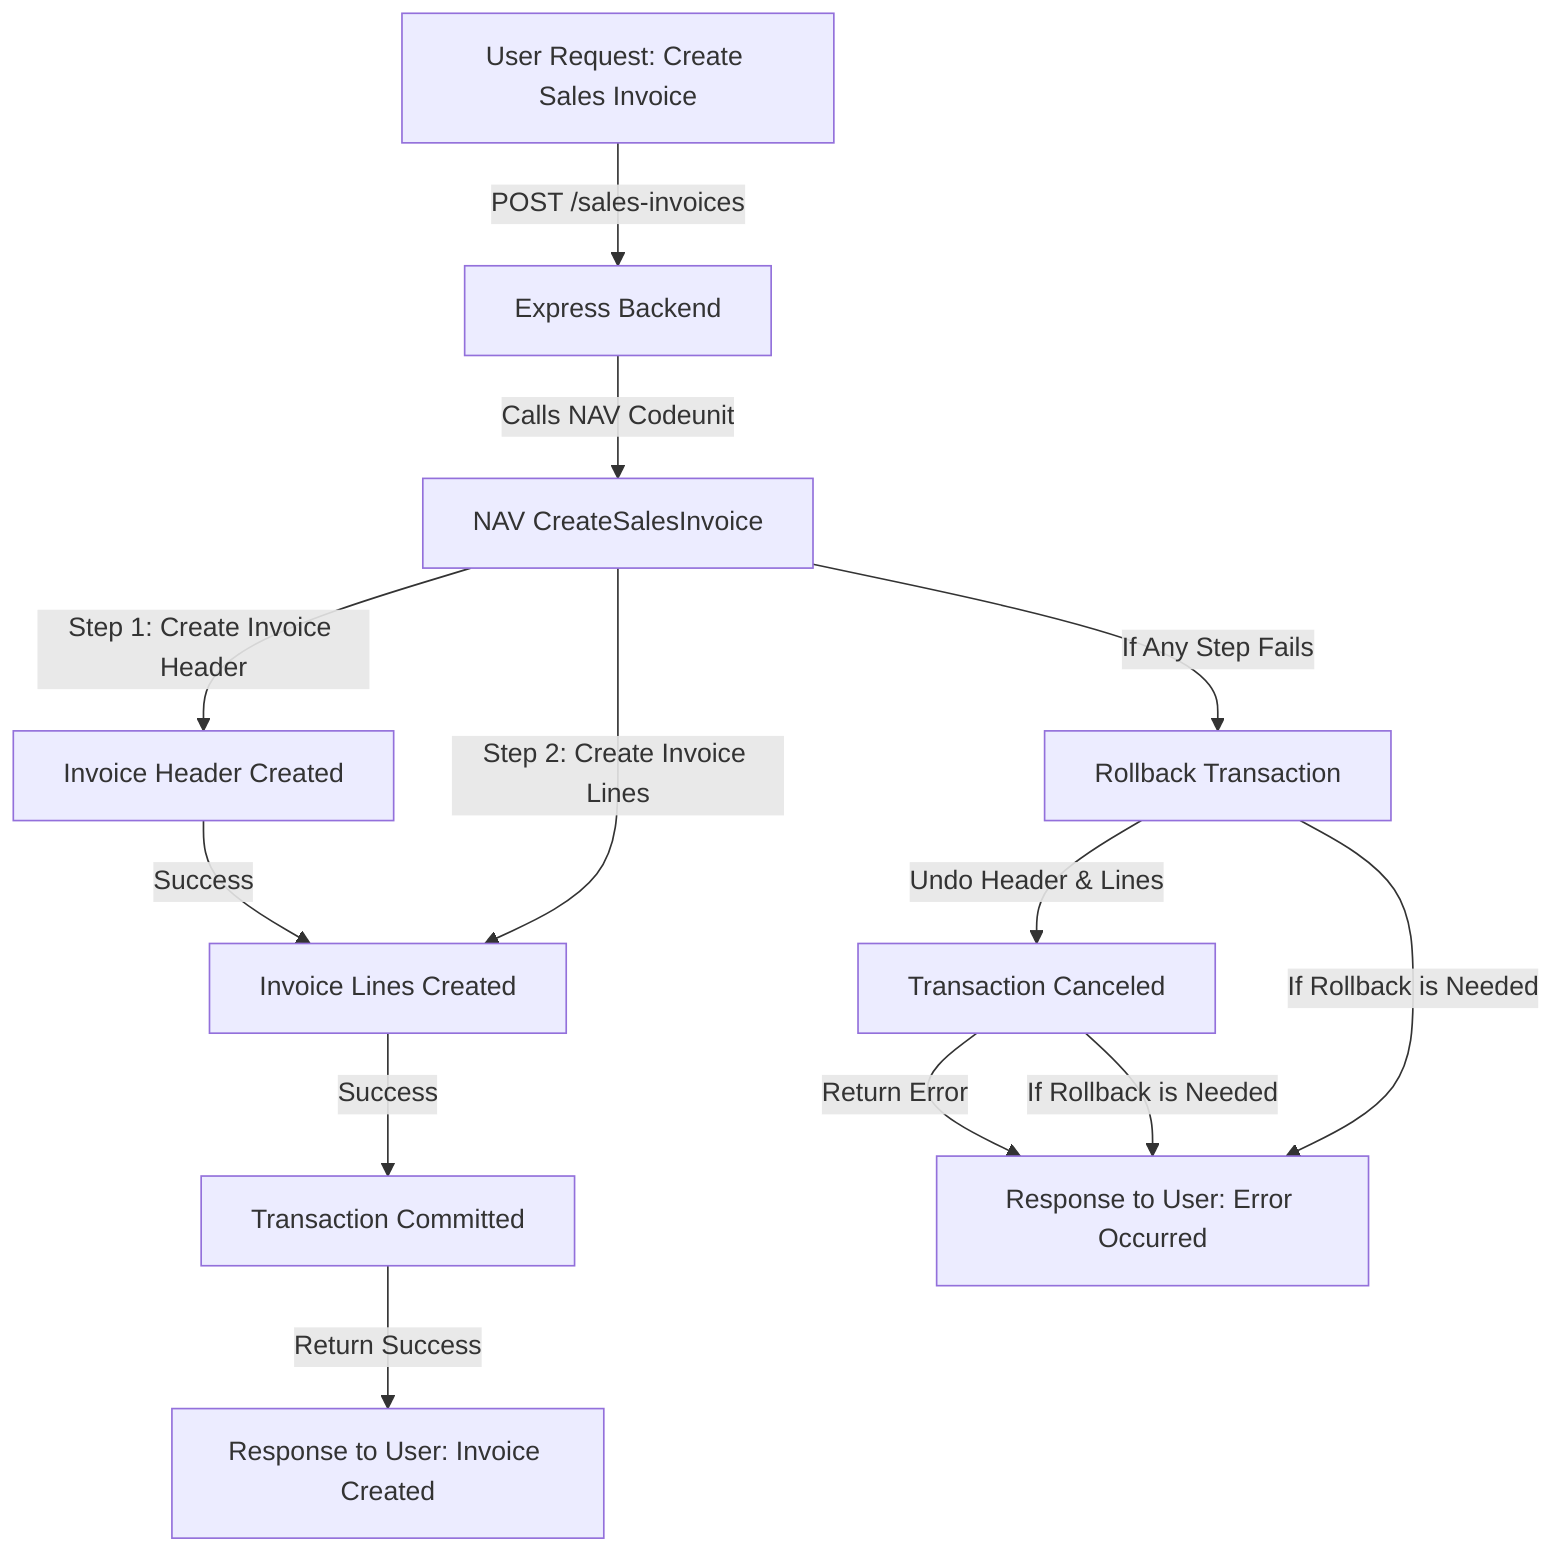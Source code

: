 graph TD;
    A[User Request: Create Sales Invoice] -->|POST /sales-invoices| B[Express Backend]
    B -->|Calls NAV Codeunit| C[NAV CreateSalesInvoice]
    
    C -->|Step 1: Create Invoice Header| D[Invoice Header Created]
    C -->|Step 2: Create Invoice Lines| E[Invoice Lines Created]
    
    D -->|Success| E
    E -->|Success| F[Transaction Committed]
    
    C -->|If Any Step Fails| G[Rollback Transaction]
    G -->|Undo Header & Lines| H[Transaction Canceled]
    
    F -->|Return Success| I[Response to User: Invoice Created]
    H -->|Return Error| J[Response to User: Error Occurred]
    
    G -->|If Rollback is Needed| J
    H -->|If Rollback is Needed| J